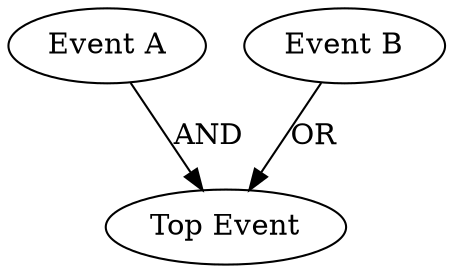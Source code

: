 digraph {
	"Top Event"
	"Event A"
	"Event B"
	"Event A" -> "Top Event" [label=AND]
	"Event B" -> "Top Event" [label=OR]
}
